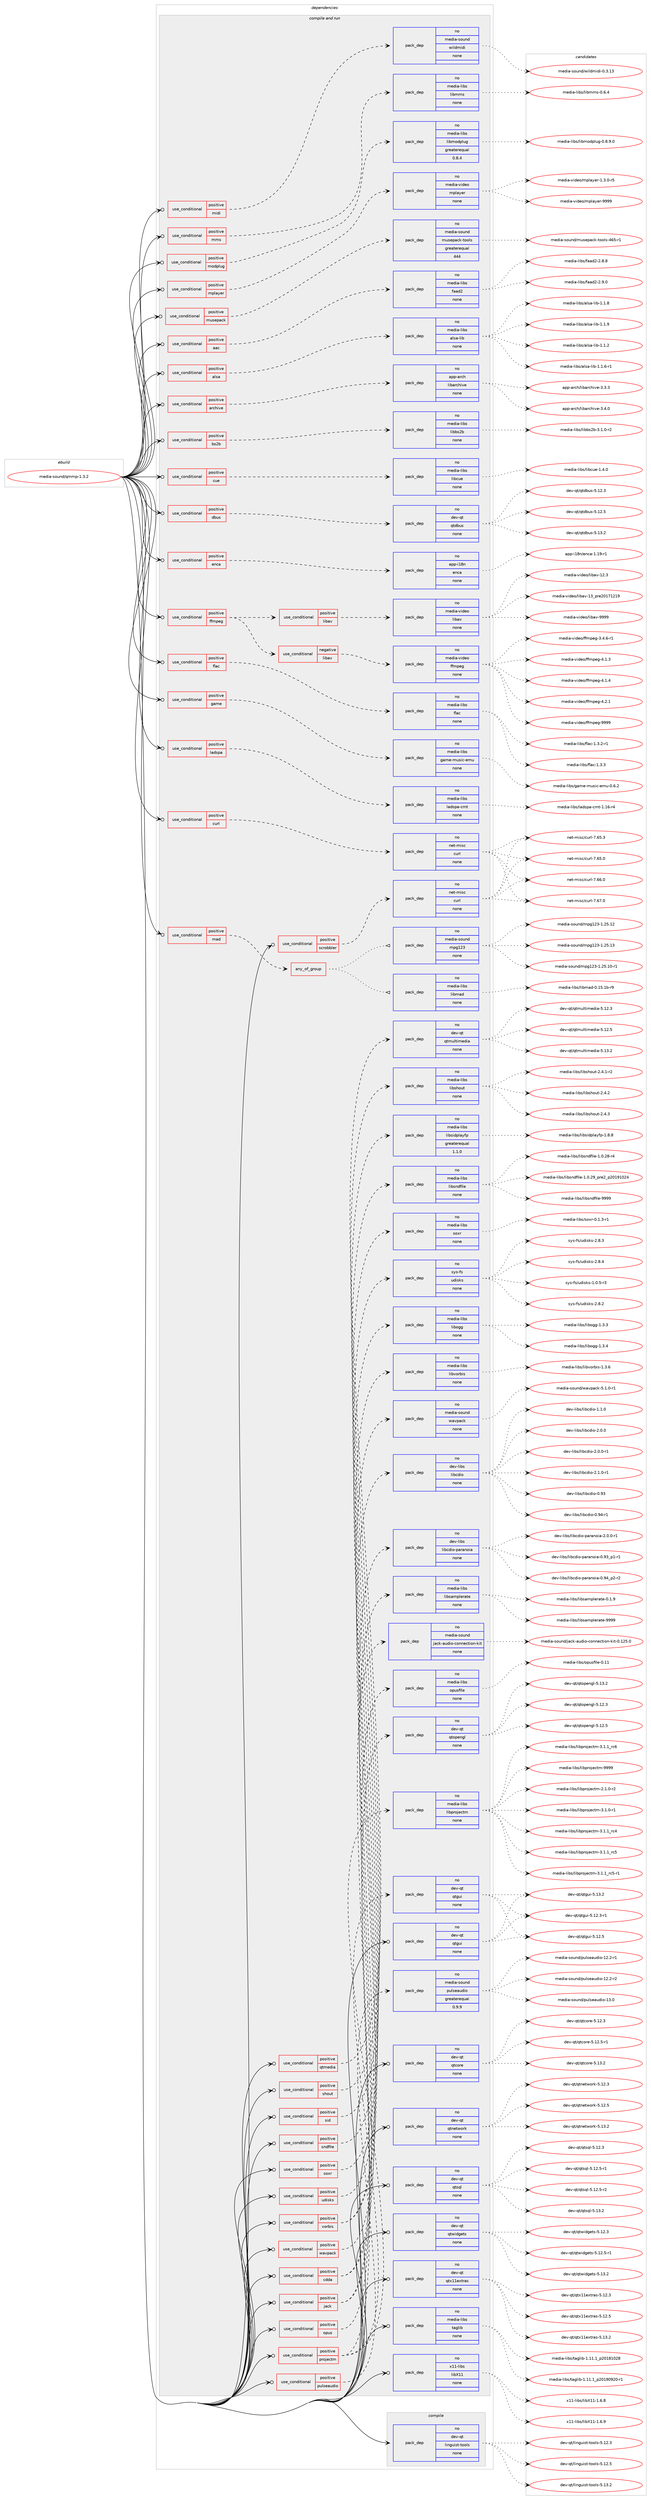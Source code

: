 digraph prolog {

# *************
# Graph options
# *************

newrank=true;
concentrate=true;
compound=true;
graph [rankdir=LR,fontname=Helvetica,fontsize=10,ranksep=1.5];#, ranksep=2.5, nodesep=0.2];
edge  [arrowhead=vee];
node  [fontname=Helvetica,fontsize=10];

# **********
# The ebuild
# **********

subgraph cluster_leftcol {
color=gray;
rank=same;
label=<<i>ebuild</i>>;
id [label="media-sound/qmmp-1.3.2", color=red, width=4, href="../media-sound/qmmp-1.3.2.svg"];
}

# ****************
# The dependencies
# ****************

subgraph cluster_midcol {
color=gray;
label=<<i>dependencies</i>>;
subgraph cluster_compile {
fillcolor="#eeeeee";
style=filled;
label=<<i>compile</i>>;
subgraph pack593724 {
dependency802664 [label=<<TABLE BORDER="0" CELLBORDER="1" CELLSPACING="0" CELLPADDING="4" WIDTH="220"><TR><TD ROWSPAN="6" CELLPADDING="30">pack_dep</TD></TR><TR><TD WIDTH="110">no</TD></TR><TR><TD>dev-qt</TD></TR><TR><TD>linguist-tools</TD></TR><TR><TD>none</TD></TR><TR><TD></TD></TR></TABLE>>, shape=none, color=blue];
}
id:e -> dependency802664:w [weight=20,style="solid",arrowhead="vee"];
}
subgraph cluster_compileandrun {
fillcolor="#eeeeee";
style=filled;
label=<<i>compile and run</i>>;
subgraph cond194912 {
dependency802665 [label=<<TABLE BORDER="0" CELLBORDER="1" CELLSPACING="0" CELLPADDING="4"><TR><TD ROWSPAN="3" CELLPADDING="10">use_conditional</TD></TR><TR><TD>positive</TD></TR><TR><TD>aac</TD></TR></TABLE>>, shape=none, color=red];
subgraph pack593725 {
dependency802666 [label=<<TABLE BORDER="0" CELLBORDER="1" CELLSPACING="0" CELLPADDING="4" WIDTH="220"><TR><TD ROWSPAN="6" CELLPADDING="30">pack_dep</TD></TR><TR><TD WIDTH="110">no</TD></TR><TR><TD>media-libs</TD></TR><TR><TD>faad2</TD></TR><TR><TD>none</TD></TR><TR><TD></TD></TR></TABLE>>, shape=none, color=blue];
}
dependency802665:e -> dependency802666:w [weight=20,style="dashed",arrowhead="vee"];
}
id:e -> dependency802665:w [weight=20,style="solid",arrowhead="odotvee"];
subgraph cond194913 {
dependency802667 [label=<<TABLE BORDER="0" CELLBORDER="1" CELLSPACING="0" CELLPADDING="4"><TR><TD ROWSPAN="3" CELLPADDING="10">use_conditional</TD></TR><TR><TD>positive</TD></TR><TR><TD>alsa</TD></TR></TABLE>>, shape=none, color=red];
subgraph pack593726 {
dependency802668 [label=<<TABLE BORDER="0" CELLBORDER="1" CELLSPACING="0" CELLPADDING="4" WIDTH="220"><TR><TD ROWSPAN="6" CELLPADDING="30">pack_dep</TD></TR><TR><TD WIDTH="110">no</TD></TR><TR><TD>media-libs</TD></TR><TR><TD>alsa-lib</TD></TR><TR><TD>none</TD></TR><TR><TD></TD></TR></TABLE>>, shape=none, color=blue];
}
dependency802667:e -> dependency802668:w [weight=20,style="dashed",arrowhead="vee"];
}
id:e -> dependency802667:w [weight=20,style="solid",arrowhead="odotvee"];
subgraph cond194914 {
dependency802669 [label=<<TABLE BORDER="0" CELLBORDER="1" CELLSPACING="0" CELLPADDING="4"><TR><TD ROWSPAN="3" CELLPADDING="10">use_conditional</TD></TR><TR><TD>positive</TD></TR><TR><TD>archive</TD></TR></TABLE>>, shape=none, color=red];
subgraph pack593727 {
dependency802670 [label=<<TABLE BORDER="0" CELLBORDER="1" CELLSPACING="0" CELLPADDING="4" WIDTH="220"><TR><TD ROWSPAN="6" CELLPADDING="30">pack_dep</TD></TR><TR><TD WIDTH="110">no</TD></TR><TR><TD>app-arch</TD></TR><TR><TD>libarchive</TD></TR><TR><TD>none</TD></TR><TR><TD></TD></TR></TABLE>>, shape=none, color=blue];
}
dependency802669:e -> dependency802670:w [weight=20,style="dashed",arrowhead="vee"];
}
id:e -> dependency802669:w [weight=20,style="solid",arrowhead="odotvee"];
subgraph cond194915 {
dependency802671 [label=<<TABLE BORDER="0" CELLBORDER="1" CELLSPACING="0" CELLPADDING="4"><TR><TD ROWSPAN="3" CELLPADDING="10">use_conditional</TD></TR><TR><TD>positive</TD></TR><TR><TD>bs2b</TD></TR></TABLE>>, shape=none, color=red];
subgraph pack593728 {
dependency802672 [label=<<TABLE BORDER="0" CELLBORDER="1" CELLSPACING="0" CELLPADDING="4" WIDTH="220"><TR><TD ROWSPAN="6" CELLPADDING="30">pack_dep</TD></TR><TR><TD WIDTH="110">no</TD></TR><TR><TD>media-libs</TD></TR><TR><TD>libbs2b</TD></TR><TR><TD>none</TD></TR><TR><TD></TD></TR></TABLE>>, shape=none, color=blue];
}
dependency802671:e -> dependency802672:w [weight=20,style="dashed",arrowhead="vee"];
}
id:e -> dependency802671:w [weight=20,style="solid",arrowhead="odotvee"];
subgraph cond194916 {
dependency802673 [label=<<TABLE BORDER="0" CELLBORDER="1" CELLSPACING="0" CELLPADDING="4"><TR><TD ROWSPAN="3" CELLPADDING="10">use_conditional</TD></TR><TR><TD>positive</TD></TR><TR><TD>cdda</TD></TR></TABLE>>, shape=none, color=red];
subgraph pack593729 {
dependency802674 [label=<<TABLE BORDER="0" CELLBORDER="1" CELLSPACING="0" CELLPADDING="4" WIDTH="220"><TR><TD ROWSPAN="6" CELLPADDING="30">pack_dep</TD></TR><TR><TD WIDTH="110">no</TD></TR><TR><TD>dev-libs</TD></TR><TR><TD>libcdio</TD></TR><TR><TD>none</TD></TR><TR><TD></TD></TR></TABLE>>, shape=none, color=blue];
}
dependency802673:e -> dependency802674:w [weight=20,style="dashed",arrowhead="vee"];
subgraph pack593730 {
dependency802675 [label=<<TABLE BORDER="0" CELLBORDER="1" CELLSPACING="0" CELLPADDING="4" WIDTH="220"><TR><TD ROWSPAN="6" CELLPADDING="30">pack_dep</TD></TR><TR><TD WIDTH="110">no</TD></TR><TR><TD>dev-libs</TD></TR><TR><TD>libcdio-paranoia</TD></TR><TR><TD>none</TD></TR><TR><TD></TD></TR></TABLE>>, shape=none, color=blue];
}
dependency802673:e -> dependency802675:w [weight=20,style="dashed",arrowhead="vee"];
}
id:e -> dependency802673:w [weight=20,style="solid",arrowhead="odotvee"];
subgraph cond194917 {
dependency802676 [label=<<TABLE BORDER="0" CELLBORDER="1" CELLSPACING="0" CELLPADDING="4"><TR><TD ROWSPAN="3" CELLPADDING="10">use_conditional</TD></TR><TR><TD>positive</TD></TR><TR><TD>cue</TD></TR></TABLE>>, shape=none, color=red];
subgraph pack593731 {
dependency802677 [label=<<TABLE BORDER="0" CELLBORDER="1" CELLSPACING="0" CELLPADDING="4" WIDTH="220"><TR><TD ROWSPAN="6" CELLPADDING="30">pack_dep</TD></TR><TR><TD WIDTH="110">no</TD></TR><TR><TD>media-libs</TD></TR><TR><TD>libcue</TD></TR><TR><TD>none</TD></TR><TR><TD></TD></TR></TABLE>>, shape=none, color=blue];
}
dependency802676:e -> dependency802677:w [weight=20,style="dashed",arrowhead="vee"];
}
id:e -> dependency802676:w [weight=20,style="solid",arrowhead="odotvee"];
subgraph cond194918 {
dependency802678 [label=<<TABLE BORDER="0" CELLBORDER="1" CELLSPACING="0" CELLPADDING="4"><TR><TD ROWSPAN="3" CELLPADDING="10">use_conditional</TD></TR><TR><TD>positive</TD></TR><TR><TD>curl</TD></TR></TABLE>>, shape=none, color=red];
subgraph pack593732 {
dependency802679 [label=<<TABLE BORDER="0" CELLBORDER="1" CELLSPACING="0" CELLPADDING="4" WIDTH="220"><TR><TD ROWSPAN="6" CELLPADDING="30">pack_dep</TD></TR><TR><TD WIDTH="110">no</TD></TR><TR><TD>net-misc</TD></TR><TR><TD>curl</TD></TR><TR><TD>none</TD></TR><TR><TD></TD></TR></TABLE>>, shape=none, color=blue];
}
dependency802678:e -> dependency802679:w [weight=20,style="dashed",arrowhead="vee"];
}
id:e -> dependency802678:w [weight=20,style="solid",arrowhead="odotvee"];
subgraph cond194919 {
dependency802680 [label=<<TABLE BORDER="0" CELLBORDER="1" CELLSPACING="0" CELLPADDING="4"><TR><TD ROWSPAN="3" CELLPADDING="10">use_conditional</TD></TR><TR><TD>positive</TD></TR><TR><TD>dbus</TD></TR></TABLE>>, shape=none, color=red];
subgraph pack593733 {
dependency802681 [label=<<TABLE BORDER="0" CELLBORDER="1" CELLSPACING="0" CELLPADDING="4" WIDTH="220"><TR><TD ROWSPAN="6" CELLPADDING="30">pack_dep</TD></TR><TR><TD WIDTH="110">no</TD></TR><TR><TD>dev-qt</TD></TR><TR><TD>qtdbus</TD></TR><TR><TD>none</TD></TR><TR><TD></TD></TR></TABLE>>, shape=none, color=blue];
}
dependency802680:e -> dependency802681:w [weight=20,style="dashed",arrowhead="vee"];
}
id:e -> dependency802680:w [weight=20,style="solid",arrowhead="odotvee"];
subgraph cond194920 {
dependency802682 [label=<<TABLE BORDER="0" CELLBORDER="1" CELLSPACING="0" CELLPADDING="4"><TR><TD ROWSPAN="3" CELLPADDING="10">use_conditional</TD></TR><TR><TD>positive</TD></TR><TR><TD>enca</TD></TR></TABLE>>, shape=none, color=red];
subgraph pack593734 {
dependency802683 [label=<<TABLE BORDER="0" CELLBORDER="1" CELLSPACING="0" CELLPADDING="4" WIDTH="220"><TR><TD ROWSPAN="6" CELLPADDING="30">pack_dep</TD></TR><TR><TD WIDTH="110">no</TD></TR><TR><TD>app-i18n</TD></TR><TR><TD>enca</TD></TR><TR><TD>none</TD></TR><TR><TD></TD></TR></TABLE>>, shape=none, color=blue];
}
dependency802682:e -> dependency802683:w [weight=20,style="dashed",arrowhead="vee"];
}
id:e -> dependency802682:w [weight=20,style="solid",arrowhead="odotvee"];
subgraph cond194921 {
dependency802684 [label=<<TABLE BORDER="0" CELLBORDER="1" CELLSPACING="0" CELLPADDING="4"><TR><TD ROWSPAN="3" CELLPADDING="10">use_conditional</TD></TR><TR><TD>positive</TD></TR><TR><TD>ffmpeg</TD></TR></TABLE>>, shape=none, color=red];
subgraph cond194922 {
dependency802685 [label=<<TABLE BORDER="0" CELLBORDER="1" CELLSPACING="0" CELLPADDING="4"><TR><TD ROWSPAN="3" CELLPADDING="10">use_conditional</TD></TR><TR><TD>negative</TD></TR><TR><TD>libav</TD></TR></TABLE>>, shape=none, color=red];
subgraph pack593735 {
dependency802686 [label=<<TABLE BORDER="0" CELLBORDER="1" CELLSPACING="0" CELLPADDING="4" WIDTH="220"><TR><TD ROWSPAN="6" CELLPADDING="30">pack_dep</TD></TR><TR><TD WIDTH="110">no</TD></TR><TR><TD>media-video</TD></TR><TR><TD>ffmpeg</TD></TR><TR><TD>none</TD></TR><TR><TD></TD></TR></TABLE>>, shape=none, color=blue];
}
dependency802685:e -> dependency802686:w [weight=20,style="dashed",arrowhead="vee"];
}
dependency802684:e -> dependency802685:w [weight=20,style="dashed",arrowhead="vee"];
subgraph cond194923 {
dependency802687 [label=<<TABLE BORDER="0" CELLBORDER="1" CELLSPACING="0" CELLPADDING="4"><TR><TD ROWSPAN="3" CELLPADDING="10">use_conditional</TD></TR><TR><TD>positive</TD></TR><TR><TD>libav</TD></TR></TABLE>>, shape=none, color=red];
subgraph pack593736 {
dependency802688 [label=<<TABLE BORDER="0" CELLBORDER="1" CELLSPACING="0" CELLPADDING="4" WIDTH="220"><TR><TD ROWSPAN="6" CELLPADDING="30">pack_dep</TD></TR><TR><TD WIDTH="110">no</TD></TR><TR><TD>media-video</TD></TR><TR><TD>libav</TD></TR><TR><TD>none</TD></TR><TR><TD></TD></TR></TABLE>>, shape=none, color=blue];
}
dependency802687:e -> dependency802688:w [weight=20,style="dashed",arrowhead="vee"];
}
dependency802684:e -> dependency802687:w [weight=20,style="dashed",arrowhead="vee"];
}
id:e -> dependency802684:w [weight=20,style="solid",arrowhead="odotvee"];
subgraph cond194924 {
dependency802689 [label=<<TABLE BORDER="0" CELLBORDER="1" CELLSPACING="0" CELLPADDING="4"><TR><TD ROWSPAN="3" CELLPADDING="10">use_conditional</TD></TR><TR><TD>positive</TD></TR><TR><TD>flac</TD></TR></TABLE>>, shape=none, color=red];
subgraph pack593737 {
dependency802690 [label=<<TABLE BORDER="0" CELLBORDER="1" CELLSPACING="0" CELLPADDING="4" WIDTH="220"><TR><TD ROWSPAN="6" CELLPADDING="30">pack_dep</TD></TR><TR><TD WIDTH="110">no</TD></TR><TR><TD>media-libs</TD></TR><TR><TD>flac</TD></TR><TR><TD>none</TD></TR><TR><TD></TD></TR></TABLE>>, shape=none, color=blue];
}
dependency802689:e -> dependency802690:w [weight=20,style="dashed",arrowhead="vee"];
}
id:e -> dependency802689:w [weight=20,style="solid",arrowhead="odotvee"];
subgraph cond194925 {
dependency802691 [label=<<TABLE BORDER="0" CELLBORDER="1" CELLSPACING="0" CELLPADDING="4"><TR><TD ROWSPAN="3" CELLPADDING="10">use_conditional</TD></TR><TR><TD>positive</TD></TR><TR><TD>game</TD></TR></TABLE>>, shape=none, color=red];
subgraph pack593738 {
dependency802692 [label=<<TABLE BORDER="0" CELLBORDER="1" CELLSPACING="0" CELLPADDING="4" WIDTH="220"><TR><TD ROWSPAN="6" CELLPADDING="30">pack_dep</TD></TR><TR><TD WIDTH="110">no</TD></TR><TR><TD>media-libs</TD></TR><TR><TD>game-music-emu</TD></TR><TR><TD>none</TD></TR><TR><TD></TD></TR></TABLE>>, shape=none, color=blue];
}
dependency802691:e -> dependency802692:w [weight=20,style="dashed",arrowhead="vee"];
}
id:e -> dependency802691:w [weight=20,style="solid",arrowhead="odotvee"];
subgraph cond194926 {
dependency802693 [label=<<TABLE BORDER="0" CELLBORDER="1" CELLSPACING="0" CELLPADDING="4"><TR><TD ROWSPAN="3" CELLPADDING="10">use_conditional</TD></TR><TR><TD>positive</TD></TR><TR><TD>jack</TD></TR></TABLE>>, shape=none, color=red];
subgraph pack593739 {
dependency802694 [label=<<TABLE BORDER="0" CELLBORDER="1" CELLSPACING="0" CELLPADDING="4" WIDTH="220"><TR><TD ROWSPAN="6" CELLPADDING="30">pack_dep</TD></TR><TR><TD WIDTH="110">no</TD></TR><TR><TD>media-libs</TD></TR><TR><TD>libsamplerate</TD></TR><TR><TD>none</TD></TR><TR><TD></TD></TR></TABLE>>, shape=none, color=blue];
}
dependency802693:e -> dependency802694:w [weight=20,style="dashed",arrowhead="vee"];
subgraph pack593740 {
dependency802695 [label=<<TABLE BORDER="0" CELLBORDER="1" CELLSPACING="0" CELLPADDING="4" WIDTH="220"><TR><TD ROWSPAN="6" CELLPADDING="30">pack_dep</TD></TR><TR><TD WIDTH="110">no</TD></TR><TR><TD>media-sound</TD></TR><TR><TD>jack-audio-connection-kit</TD></TR><TR><TD>none</TD></TR><TR><TD></TD></TR></TABLE>>, shape=none, color=blue];
}
dependency802693:e -> dependency802695:w [weight=20,style="dashed",arrowhead="vee"];
}
id:e -> dependency802693:w [weight=20,style="solid",arrowhead="odotvee"];
subgraph cond194927 {
dependency802696 [label=<<TABLE BORDER="0" CELLBORDER="1" CELLSPACING="0" CELLPADDING="4"><TR><TD ROWSPAN="3" CELLPADDING="10">use_conditional</TD></TR><TR><TD>positive</TD></TR><TR><TD>ladspa</TD></TR></TABLE>>, shape=none, color=red];
subgraph pack593741 {
dependency802697 [label=<<TABLE BORDER="0" CELLBORDER="1" CELLSPACING="0" CELLPADDING="4" WIDTH="220"><TR><TD ROWSPAN="6" CELLPADDING="30">pack_dep</TD></TR><TR><TD WIDTH="110">no</TD></TR><TR><TD>media-libs</TD></TR><TR><TD>ladspa-cmt</TD></TR><TR><TD>none</TD></TR><TR><TD></TD></TR></TABLE>>, shape=none, color=blue];
}
dependency802696:e -> dependency802697:w [weight=20,style="dashed",arrowhead="vee"];
}
id:e -> dependency802696:w [weight=20,style="solid",arrowhead="odotvee"];
subgraph cond194928 {
dependency802698 [label=<<TABLE BORDER="0" CELLBORDER="1" CELLSPACING="0" CELLPADDING="4"><TR><TD ROWSPAN="3" CELLPADDING="10">use_conditional</TD></TR><TR><TD>positive</TD></TR><TR><TD>mad</TD></TR></TABLE>>, shape=none, color=red];
subgraph any13580 {
dependency802699 [label=<<TABLE BORDER="0" CELLBORDER="1" CELLSPACING="0" CELLPADDING="4"><TR><TD CELLPADDING="10">any_of_group</TD></TR></TABLE>>, shape=none, color=red];subgraph pack593742 {
dependency802700 [label=<<TABLE BORDER="0" CELLBORDER="1" CELLSPACING="0" CELLPADDING="4" WIDTH="220"><TR><TD ROWSPAN="6" CELLPADDING="30">pack_dep</TD></TR><TR><TD WIDTH="110">no</TD></TR><TR><TD>media-libs</TD></TR><TR><TD>libmad</TD></TR><TR><TD>none</TD></TR><TR><TD></TD></TR></TABLE>>, shape=none, color=blue];
}
dependency802699:e -> dependency802700:w [weight=20,style="dotted",arrowhead="oinv"];
subgraph pack593743 {
dependency802701 [label=<<TABLE BORDER="0" CELLBORDER="1" CELLSPACING="0" CELLPADDING="4" WIDTH="220"><TR><TD ROWSPAN="6" CELLPADDING="30">pack_dep</TD></TR><TR><TD WIDTH="110">no</TD></TR><TR><TD>media-sound</TD></TR><TR><TD>mpg123</TD></TR><TR><TD>none</TD></TR><TR><TD></TD></TR></TABLE>>, shape=none, color=blue];
}
dependency802699:e -> dependency802701:w [weight=20,style="dotted",arrowhead="oinv"];
}
dependency802698:e -> dependency802699:w [weight=20,style="dashed",arrowhead="vee"];
}
id:e -> dependency802698:w [weight=20,style="solid",arrowhead="odotvee"];
subgraph cond194929 {
dependency802702 [label=<<TABLE BORDER="0" CELLBORDER="1" CELLSPACING="0" CELLPADDING="4"><TR><TD ROWSPAN="3" CELLPADDING="10">use_conditional</TD></TR><TR><TD>positive</TD></TR><TR><TD>midi</TD></TR></TABLE>>, shape=none, color=red];
subgraph pack593744 {
dependency802703 [label=<<TABLE BORDER="0" CELLBORDER="1" CELLSPACING="0" CELLPADDING="4" WIDTH="220"><TR><TD ROWSPAN="6" CELLPADDING="30">pack_dep</TD></TR><TR><TD WIDTH="110">no</TD></TR><TR><TD>media-sound</TD></TR><TR><TD>wildmidi</TD></TR><TR><TD>none</TD></TR><TR><TD></TD></TR></TABLE>>, shape=none, color=blue];
}
dependency802702:e -> dependency802703:w [weight=20,style="dashed",arrowhead="vee"];
}
id:e -> dependency802702:w [weight=20,style="solid",arrowhead="odotvee"];
subgraph cond194930 {
dependency802704 [label=<<TABLE BORDER="0" CELLBORDER="1" CELLSPACING="0" CELLPADDING="4"><TR><TD ROWSPAN="3" CELLPADDING="10">use_conditional</TD></TR><TR><TD>positive</TD></TR><TR><TD>mms</TD></TR></TABLE>>, shape=none, color=red];
subgraph pack593745 {
dependency802705 [label=<<TABLE BORDER="0" CELLBORDER="1" CELLSPACING="0" CELLPADDING="4" WIDTH="220"><TR><TD ROWSPAN="6" CELLPADDING="30">pack_dep</TD></TR><TR><TD WIDTH="110">no</TD></TR><TR><TD>media-libs</TD></TR><TR><TD>libmms</TD></TR><TR><TD>none</TD></TR><TR><TD></TD></TR></TABLE>>, shape=none, color=blue];
}
dependency802704:e -> dependency802705:w [weight=20,style="dashed",arrowhead="vee"];
}
id:e -> dependency802704:w [weight=20,style="solid",arrowhead="odotvee"];
subgraph cond194931 {
dependency802706 [label=<<TABLE BORDER="0" CELLBORDER="1" CELLSPACING="0" CELLPADDING="4"><TR><TD ROWSPAN="3" CELLPADDING="10">use_conditional</TD></TR><TR><TD>positive</TD></TR><TR><TD>modplug</TD></TR></TABLE>>, shape=none, color=red];
subgraph pack593746 {
dependency802707 [label=<<TABLE BORDER="0" CELLBORDER="1" CELLSPACING="0" CELLPADDING="4" WIDTH="220"><TR><TD ROWSPAN="6" CELLPADDING="30">pack_dep</TD></TR><TR><TD WIDTH="110">no</TD></TR><TR><TD>media-libs</TD></TR><TR><TD>libmodplug</TD></TR><TR><TD>greaterequal</TD></TR><TR><TD>0.8.4</TD></TR></TABLE>>, shape=none, color=blue];
}
dependency802706:e -> dependency802707:w [weight=20,style="dashed",arrowhead="vee"];
}
id:e -> dependency802706:w [weight=20,style="solid",arrowhead="odotvee"];
subgraph cond194932 {
dependency802708 [label=<<TABLE BORDER="0" CELLBORDER="1" CELLSPACING="0" CELLPADDING="4"><TR><TD ROWSPAN="3" CELLPADDING="10">use_conditional</TD></TR><TR><TD>positive</TD></TR><TR><TD>mplayer</TD></TR></TABLE>>, shape=none, color=red];
subgraph pack593747 {
dependency802709 [label=<<TABLE BORDER="0" CELLBORDER="1" CELLSPACING="0" CELLPADDING="4" WIDTH="220"><TR><TD ROWSPAN="6" CELLPADDING="30">pack_dep</TD></TR><TR><TD WIDTH="110">no</TD></TR><TR><TD>media-video</TD></TR><TR><TD>mplayer</TD></TR><TR><TD>none</TD></TR><TR><TD></TD></TR></TABLE>>, shape=none, color=blue];
}
dependency802708:e -> dependency802709:w [weight=20,style="dashed",arrowhead="vee"];
}
id:e -> dependency802708:w [weight=20,style="solid",arrowhead="odotvee"];
subgraph cond194933 {
dependency802710 [label=<<TABLE BORDER="0" CELLBORDER="1" CELLSPACING="0" CELLPADDING="4"><TR><TD ROWSPAN="3" CELLPADDING="10">use_conditional</TD></TR><TR><TD>positive</TD></TR><TR><TD>musepack</TD></TR></TABLE>>, shape=none, color=red];
subgraph pack593748 {
dependency802711 [label=<<TABLE BORDER="0" CELLBORDER="1" CELLSPACING="0" CELLPADDING="4" WIDTH="220"><TR><TD ROWSPAN="6" CELLPADDING="30">pack_dep</TD></TR><TR><TD WIDTH="110">no</TD></TR><TR><TD>media-sound</TD></TR><TR><TD>musepack-tools</TD></TR><TR><TD>greaterequal</TD></TR><TR><TD>444</TD></TR></TABLE>>, shape=none, color=blue];
}
dependency802710:e -> dependency802711:w [weight=20,style="dashed",arrowhead="vee"];
}
id:e -> dependency802710:w [weight=20,style="solid",arrowhead="odotvee"];
subgraph cond194934 {
dependency802712 [label=<<TABLE BORDER="0" CELLBORDER="1" CELLSPACING="0" CELLPADDING="4"><TR><TD ROWSPAN="3" CELLPADDING="10">use_conditional</TD></TR><TR><TD>positive</TD></TR><TR><TD>opus</TD></TR></TABLE>>, shape=none, color=red];
subgraph pack593749 {
dependency802713 [label=<<TABLE BORDER="0" CELLBORDER="1" CELLSPACING="0" CELLPADDING="4" WIDTH="220"><TR><TD ROWSPAN="6" CELLPADDING="30">pack_dep</TD></TR><TR><TD WIDTH="110">no</TD></TR><TR><TD>media-libs</TD></TR><TR><TD>opusfile</TD></TR><TR><TD>none</TD></TR><TR><TD></TD></TR></TABLE>>, shape=none, color=blue];
}
dependency802712:e -> dependency802713:w [weight=20,style="dashed",arrowhead="vee"];
}
id:e -> dependency802712:w [weight=20,style="solid",arrowhead="odotvee"];
subgraph cond194935 {
dependency802714 [label=<<TABLE BORDER="0" CELLBORDER="1" CELLSPACING="0" CELLPADDING="4"><TR><TD ROWSPAN="3" CELLPADDING="10">use_conditional</TD></TR><TR><TD>positive</TD></TR><TR><TD>projectm</TD></TR></TABLE>>, shape=none, color=red];
subgraph pack593750 {
dependency802715 [label=<<TABLE BORDER="0" CELLBORDER="1" CELLSPACING="0" CELLPADDING="4" WIDTH="220"><TR><TD ROWSPAN="6" CELLPADDING="30">pack_dep</TD></TR><TR><TD WIDTH="110">no</TD></TR><TR><TD>dev-qt</TD></TR><TR><TD>qtgui</TD></TR><TR><TD>none</TD></TR><TR><TD></TD></TR></TABLE>>, shape=none, color=blue];
}
dependency802714:e -> dependency802715:w [weight=20,style="dashed",arrowhead="vee"];
subgraph pack593751 {
dependency802716 [label=<<TABLE BORDER="0" CELLBORDER="1" CELLSPACING="0" CELLPADDING="4" WIDTH="220"><TR><TD ROWSPAN="6" CELLPADDING="30">pack_dep</TD></TR><TR><TD WIDTH="110">no</TD></TR><TR><TD>dev-qt</TD></TR><TR><TD>qtopengl</TD></TR><TR><TD>none</TD></TR><TR><TD></TD></TR></TABLE>>, shape=none, color=blue];
}
dependency802714:e -> dependency802716:w [weight=20,style="dashed",arrowhead="vee"];
subgraph pack593752 {
dependency802717 [label=<<TABLE BORDER="0" CELLBORDER="1" CELLSPACING="0" CELLPADDING="4" WIDTH="220"><TR><TD ROWSPAN="6" CELLPADDING="30">pack_dep</TD></TR><TR><TD WIDTH="110">no</TD></TR><TR><TD>media-libs</TD></TR><TR><TD>libprojectm</TD></TR><TR><TD>none</TD></TR><TR><TD></TD></TR></TABLE>>, shape=none, color=blue];
}
dependency802714:e -> dependency802717:w [weight=20,style="dashed",arrowhead="vee"];
}
id:e -> dependency802714:w [weight=20,style="solid",arrowhead="odotvee"];
subgraph cond194936 {
dependency802718 [label=<<TABLE BORDER="0" CELLBORDER="1" CELLSPACING="0" CELLPADDING="4"><TR><TD ROWSPAN="3" CELLPADDING="10">use_conditional</TD></TR><TR><TD>positive</TD></TR><TR><TD>pulseaudio</TD></TR></TABLE>>, shape=none, color=red];
subgraph pack593753 {
dependency802719 [label=<<TABLE BORDER="0" CELLBORDER="1" CELLSPACING="0" CELLPADDING="4" WIDTH="220"><TR><TD ROWSPAN="6" CELLPADDING="30">pack_dep</TD></TR><TR><TD WIDTH="110">no</TD></TR><TR><TD>media-sound</TD></TR><TR><TD>pulseaudio</TD></TR><TR><TD>greaterequal</TD></TR><TR><TD>0.9.9</TD></TR></TABLE>>, shape=none, color=blue];
}
dependency802718:e -> dependency802719:w [weight=20,style="dashed",arrowhead="vee"];
}
id:e -> dependency802718:w [weight=20,style="solid",arrowhead="odotvee"];
subgraph cond194937 {
dependency802720 [label=<<TABLE BORDER="0" CELLBORDER="1" CELLSPACING="0" CELLPADDING="4"><TR><TD ROWSPAN="3" CELLPADDING="10">use_conditional</TD></TR><TR><TD>positive</TD></TR><TR><TD>qtmedia</TD></TR></TABLE>>, shape=none, color=red];
subgraph pack593754 {
dependency802721 [label=<<TABLE BORDER="0" CELLBORDER="1" CELLSPACING="0" CELLPADDING="4" WIDTH="220"><TR><TD ROWSPAN="6" CELLPADDING="30">pack_dep</TD></TR><TR><TD WIDTH="110">no</TD></TR><TR><TD>dev-qt</TD></TR><TR><TD>qtmultimedia</TD></TR><TR><TD>none</TD></TR><TR><TD></TD></TR></TABLE>>, shape=none, color=blue];
}
dependency802720:e -> dependency802721:w [weight=20,style="dashed",arrowhead="vee"];
}
id:e -> dependency802720:w [weight=20,style="solid",arrowhead="odotvee"];
subgraph cond194938 {
dependency802722 [label=<<TABLE BORDER="0" CELLBORDER="1" CELLSPACING="0" CELLPADDING="4"><TR><TD ROWSPAN="3" CELLPADDING="10">use_conditional</TD></TR><TR><TD>positive</TD></TR><TR><TD>scrobbler</TD></TR></TABLE>>, shape=none, color=red];
subgraph pack593755 {
dependency802723 [label=<<TABLE BORDER="0" CELLBORDER="1" CELLSPACING="0" CELLPADDING="4" WIDTH="220"><TR><TD ROWSPAN="6" CELLPADDING="30">pack_dep</TD></TR><TR><TD WIDTH="110">no</TD></TR><TR><TD>net-misc</TD></TR><TR><TD>curl</TD></TR><TR><TD>none</TD></TR><TR><TD></TD></TR></TABLE>>, shape=none, color=blue];
}
dependency802722:e -> dependency802723:w [weight=20,style="dashed",arrowhead="vee"];
}
id:e -> dependency802722:w [weight=20,style="solid",arrowhead="odotvee"];
subgraph cond194939 {
dependency802724 [label=<<TABLE BORDER="0" CELLBORDER="1" CELLSPACING="0" CELLPADDING="4"><TR><TD ROWSPAN="3" CELLPADDING="10">use_conditional</TD></TR><TR><TD>positive</TD></TR><TR><TD>shout</TD></TR></TABLE>>, shape=none, color=red];
subgraph pack593756 {
dependency802725 [label=<<TABLE BORDER="0" CELLBORDER="1" CELLSPACING="0" CELLPADDING="4" WIDTH="220"><TR><TD ROWSPAN="6" CELLPADDING="30">pack_dep</TD></TR><TR><TD WIDTH="110">no</TD></TR><TR><TD>media-libs</TD></TR><TR><TD>libshout</TD></TR><TR><TD>none</TD></TR><TR><TD></TD></TR></TABLE>>, shape=none, color=blue];
}
dependency802724:e -> dependency802725:w [weight=20,style="dashed",arrowhead="vee"];
}
id:e -> dependency802724:w [weight=20,style="solid",arrowhead="odotvee"];
subgraph cond194940 {
dependency802726 [label=<<TABLE BORDER="0" CELLBORDER="1" CELLSPACING="0" CELLPADDING="4"><TR><TD ROWSPAN="3" CELLPADDING="10">use_conditional</TD></TR><TR><TD>positive</TD></TR><TR><TD>sid</TD></TR></TABLE>>, shape=none, color=red];
subgraph pack593757 {
dependency802727 [label=<<TABLE BORDER="0" CELLBORDER="1" CELLSPACING="0" CELLPADDING="4" WIDTH="220"><TR><TD ROWSPAN="6" CELLPADDING="30">pack_dep</TD></TR><TR><TD WIDTH="110">no</TD></TR><TR><TD>media-libs</TD></TR><TR><TD>libsidplayfp</TD></TR><TR><TD>greaterequal</TD></TR><TR><TD>1.1.0</TD></TR></TABLE>>, shape=none, color=blue];
}
dependency802726:e -> dependency802727:w [weight=20,style="dashed",arrowhead="vee"];
}
id:e -> dependency802726:w [weight=20,style="solid",arrowhead="odotvee"];
subgraph cond194941 {
dependency802728 [label=<<TABLE BORDER="0" CELLBORDER="1" CELLSPACING="0" CELLPADDING="4"><TR><TD ROWSPAN="3" CELLPADDING="10">use_conditional</TD></TR><TR><TD>positive</TD></TR><TR><TD>sndfile</TD></TR></TABLE>>, shape=none, color=red];
subgraph pack593758 {
dependency802729 [label=<<TABLE BORDER="0" CELLBORDER="1" CELLSPACING="0" CELLPADDING="4" WIDTH="220"><TR><TD ROWSPAN="6" CELLPADDING="30">pack_dep</TD></TR><TR><TD WIDTH="110">no</TD></TR><TR><TD>media-libs</TD></TR><TR><TD>libsndfile</TD></TR><TR><TD>none</TD></TR><TR><TD></TD></TR></TABLE>>, shape=none, color=blue];
}
dependency802728:e -> dependency802729:w [weight=20,style="dashed",arrowhead="vee"];
}
id:e -> dependency802728:w [weight=20,style="solid",arrowhead="odotvee"];
subgraph cond194942 {
dependency802730 [label=<<TABLE BORDER="0" CELLBORDER="1" CELLSPACING="0" CELLPADDING="4"><TR><TD ROWSPAN="3" CELLPADDING="10">use_conditional</TD></TR><TR><TD>positive</TD></TR><TR><TD>soxr</TD></TR></TABLE>>, shape=none, color=red];
subgraph pack593759 {
dependency802731 [label=<<TABLE BORDER="0" CELLBORDER="1" CELLSPACING="0" CELLPADDING="4" WIDTH="220"><TR><TD ROWSPAN="6" CELLPADDING="30">pack_dep</TD></TR><TR><TD WIDTH="110">no</TD></TR><TR><TD>media-libs</TD></TR><TR><TD>soxr</TD></TR><TR><TD>none</TD></TR><TR><TD></TD></TR></TABLE>>, shape=none, color=blue];
}
dependency802730:e -> dependency802731:w [weight=20,style="dashed",arrowhead="vee"];
}
id:e -> dependency802730:w [weight=20,style="solid",arrowhead="odotvee"];
subgraph cond194943 {
dependency802732 [label=<<TABLE BORDER="0" CELLBORDER="1" CELLSPACING="0" CELLPADDING="4"><TR><TD ROWSPAN="3" CELLPADDING="10">use_conditional</TD></TR><TR><TD>positive</TD></TR><TR><TD>udisks</TD></TR></TABLE>>, shape=none, color=red];
subgraph pack593760 {
dependency802733 [label=<<TABLE BORDER="0" CELLBORDER="1" CELLSPACING="0" CELLPADDING="4" WIDTH="220"><TR><TD ROWSPAN="6" CELLPADDING="30">pack_dep</TD></TR><TR><TD WIDTH="110">no</TD></TR><TR><TD>sys-fs</TD></TR><TR><TD>udisks</TD></TR><TR><TD>none</TD></TR><TR><TD></TD></TR></TABLE>>, shape=none, color=blue];
}
dependency802732:e -> dependency802733:w [weight=20,style="dashed",arrowhead="vee"];
}
id:e -> dependency802732:w [weight=20,style="solid",arrowhead="odotvee"];
subgraph cond194944 {
dependency802734 [label=<<TABLE BORDER="0" CELLBORDER="1" CELLSPACING="0" CELLPADDING="4"><TR><TD ROWSPAN="3" CELLPADDING="10">use_conditional</TD></TR><TR><TD>positive</TD></TR><TR><TD>vorbis</TD></TR></TABLE>>, shape=none, color=red];
subgraph pack593761 {
dependency802735 [label=<<TABLE BORDER="0" CELLBORDER="1" CELLSPACING="0" CELLPADDING="4" WIDTH="220"><TR><TD ROWSPAN="6" CELLPADDING="30">pack_dep</TD></TR><TR><TD WIDTH="110">no</TD></TR><TR><TD>media-libs</TD></TR><TR><TD>libogg</TD></TR><TR><TD>none</TD></TR><TR><TD></TD></TR></TABLE>>, shape=none, color=blue];
}
dependency802734:e -> dependency802735:w [weight=20,style="dashed",arrowhead="vee"];
subgraph pack593762 {
dependency802736 [label=<<TABLE BORDER="0" CELLBORDER="1" CELLSPACING="0" CELLPADDING="4" WIDTH="220"><TR><TD ROWSPAN="6" CELLPADDING="30">pack_dep</TD></TR><TR><TD WIDTH="110">no</TD></TR><TR><TD>media-libs</TD></TR><TR><TD>libvorbis</TD></TR><TR><TD>none</TD></TR><TR><TD></TD></TR></TABLE>>, shape=none, color=blue];
}
dependency802734:e -> dependency802736:w [weight=20,style="dashed",arrowhead="vee"];
}
id:e -> dependency802734:w [weight=20,style="solid",arrowhead="odotvee"];
subgraph cond194945 {
dependency802737 [label=<<TABLE BORDER="0" CELLBORDER="1" CELLSPACING="0" CELLPADDING="4"><TR><TD ROWSPAN="3" CELLPADDING="10">use_conditional</TD></TR><TR><TD>positive</TD></TR><TR><TD>wavpack</TD></TR></TABLE>>, shape=none, color=red];
subgraph pack593763 {
dependency802738 [label=<<TABLE BORDER="0" CELLBORDER="1" CELLSPACING="0" CELLPADDING="4" WIDTH="220"><TR><TD ROWSPAN="6" CELLPADDING="30">pack_dep</TD></TR><TR><TD WIDTH="110">no</TD></TR><TR><TD>media-sound</TD></TR><TR><TD>wavpack</TD></TR><TR><TD>none</TD></TR><TR><TD></TD></TR></TABLE>>, shape=none, color=blue];
}
dependency802737:e -> dependency802738:w [weight=20,style="dashed",arrowhead="vee"];
}
id:e -> dependency802737:w [weight=20,style="solid",arrowhead="odotvee"];
subgraph pack593764 {
dependency802739 [label=<<TABLE BORDER="0" CELLBORDER="1" CELLSPACING="0" CELLPADDING="4" WIDTH="220"><TR><TD ROWSPAN="6" CELLPADDING="30">pack_dep</TD></TR><TR><TD WIDTH="110">no</TD></TR><TR><TD>dev-qt</TD></TR><TR><TD>qtcore</TD></TR><TR><TD>none</TD></TR><TR><TD></TD></TR></TABLE>>, shape=none, color=blue];
}
id:e -> dependency802739:w [weight=20,style="solid",arrowhead="odotvee"];
subgraph pack593765 {
dependency802740 [label=<<TABLE BORDER="0" CELLBORDER="1" CELLSPACING="0" CELLPADDING="4" WIDTH="220"><TR><TD ROWSPAN="6" CELLPADDING="30">pack_dep</TD></TR><TR><TD WIDTH="110">no</TD></TR><TR><TD>dev-qt</TD></TR><TR><TD>qtgui</TD></TR><TR><TD>none</TD></TR><TR><TD></TD></TR></TABLE>>, shape=none, color=blue];
}
id:e -> dependency802740:w [weight=20,style="solid",arrowhead="odotvee"];
subgraph pack593766 {
dependency802741 [label=<<TABLE BORDER="0" CELLBORDER="1" CELLSPACING="0" CELLPADDING="4" WIDTH="220"><TR><TD ROWSPAN="6" CELLPADDING="30">pack_dep</TD></TR><TR><TD WIDTH="110">no</TD></TR><TR><TD>dev-qt</TD></TR><TR><TD>qtnetwork</TD></TR><TR><TD>none</TD></TR><TR><TD></TD></TR></TABLE>>, shape=none, color=blue];
}
id:e -> dependency802741:w [weight=20,style="solid",arrowhead="odotvee"];
subgraph pack593767 {
dependency802742 [label=<<TABLE BORDER="0" CELLBORDER="1" CELLSPACING="0" CELLPADDING="4" WIDTH="220"><TR><TD ROWSPAN="6" CELLPADDING="30">pack_dep</TD></TR><TR><TD WIDTH="110">no</TD></TR><TR><TD>dev-qt</TD></TR><TR><TD>qtsql</TD></TR><TR><TD>none</TD></TR><TR><TD></TD></TR></TABLE>>, shape=none, color=blue];
}
id:e -> dependency802742:w [weight=20,style="solid",arrowhead="odotvee"];
subgraph pack593768 {
dependency802743 [label=<<TABLE BORDER="0" CELLBORDER="1" CELLSPACING="0" CELLPADDING="4" WIDTH="220"><TR><TD ROWSPAN="6" CELLPADDING="30">pack_dep</TD></TR><TR><TD WIDTH="110">no</TD></TR><TR><TD>dev-qt</TD></TR><TR><TD>qtwidgets</TD></TR><TR><TD>none</TD></TR><TR><TD></TD></TR></TABLE>>, shape=none, color=blue];
}
id:e -> dependency802743:w [weight=20,style="solid",arrowhead="odotvee"];
subgraph pack593769 {
dependency802744 [label=<<TABLE BORDER="0" CELLBORDER="1" CELLSPACING="0" CELLPADDING="4" WIDTH="220"><TR><TD ROWSPAN="6" CELLPADDING="30">pack_dep</TD></TR><TR><TD WIDTH="110">no</TD></TR><TR><TD>dev-qt</TD></TR><TR><TD>qtx11extras</TD></TR><TR><TD>none</TD></TR><TR><TD></TD></TR></TABLE>>, shape=none, color=blue];
}
id:e -> dependency802744:w [weight=20,style="solid",arrowhead="odotvee"];
subgraph pack593770 {
dependency802745 [label=<<TABLE BORDER="0" CELLBORDER="1" CELLSPACING="0" CELLPADDING="4" WIDTH="220"><TR><TD ROWSPAN="6" CELLPADDING="30">pack_dep</TD></TR><TR><TD WIDTH="110">no</TD></TR><TR><TD>media-libs</TD></TR><TR><TD>taglib</TD></TR><TR><TD>none</TD></TR><TR><TD></TD></TR></TABLE>>, shape=none, color=blue];
}
id:e -> dependency802745:w [weight=20,style="solid",arrowhead="odotvee"];
subgraph pack593771 {
dependency802746 [label=<<TABLE BORDER="0" CELLBORDER="1" CELLSPACING="0" CELLPADDING="4" WIDTH="220"><TR><TD ROWSPAN="6" CELLPADDING="30">pack_dep</TD></TR><TR><TD WIDTH="110">no</TD></TR><TR><TD>x11-libs</TD></TR><TR><TD>libX11</TD></TR><TR><TD>none</TD></TR><TR><TD></TD></TR></TABLE>>, shape=none, color=blue];
}
id:e -> dependency802746:w [weight=20,style="solid",arrowhead="odotvee"];
}
subgraph cluster_run {
fillcolor="#eeeeee";
style=filled;
label=<<i>run</i>>;
}
}

# **************
# The candidates
# **************

subgraph cluster_choices {
rank=same;
color=gray;
label=<<i>candidates</i>>;

subgraph choice593724 {
color=black;
nodesep=1;
choice10010111845113116471081051101031171051151164511611111110811545534649504651 [label="dev-qt/linguist-tools-5.12.3", color=red, width=4,href="../dev-qt/linguist-tools-5.12.3.svg"];
choice10010111845113116471081051101031171051151164511611111110811545534649504653 [label="dev-qt/linguist-tools-5.12.5", color=red, width=4,href="../dev-qt/linguist-tools-5.12.5.svg"];
choice10010111845113116471081051101031171051151164511611111110811545534649514650 [label="dev-qt/linguist-tools-5.13.2", color=red, width=4,href="../dev-qt/linguist-tools-5.13.2.svg"];
dependency802664:e -> choice10010111845113116471081051101031171051151164511611111110811545534649504651:w [style=dotted,weight="100"];
dependency802664:e -> choice10010111845113116471081051101031171051151164511611111110811545534649504653:w [style=dotted,weight="100"];
dependency802664:e -> choice10010111845113116471081051101031171051151164511611111110811545534649514650:w [style=dotted,weight="100"];
}
subgraph choice593725 {
color=black;
nodesep=1;
choice10910110010597451081059811547102979710050455046564656 [label="media-libs/faad2-2.8.8", color=red, width=4,href="../media-libs/faad2-2.8.8.svg"];
choice10910110010597451081059811547102979710050455046574648 [label="media-libs/faad2-2.9.0", color=red, width=4,href="../media-libs/faad2-2.9.0.svg"];
dependency802666:e -> choice10910110010597451081059811547102979710050455046564656:w [style=dotted,weight="100"];
dependency802666:e -> choice10910110010597451081059811547102979710050455046574648:w [style=dotted,weight="100"];
}
subgraph choice593726 {
color=black;
nodesep=1;
choice1091011001059745108105981154797108115974510810598454946494650 [label="media-libs/alsa-lib-1.1.2", color=red, width=4,href="../media-libs/alsa-lib-1.1.2.svg"];
choice10910110010597451081059811547971081159745108105984549464946544511449 [label="media-libs/alsa-lib-1.1.6-r1", color=red, width=4,href="../media-libs/alsa-lib-1.1.6-r1.svg"];
choice1091011001059745108105981154797108115974510810598454946494656 [label="media-libs/alsa-lib-1.1.8", color=red, width=4,href="../media-libs/alsa-lib-1.1.8.svg"];
choice1091011001059745108105981154797108115974510810598454946494657 [label="media-libs/alsa-lib-1.1.9", color=red, width=4,href="../media-libs/alsa-lib-1.1.9.svg"];
dependency802668:e -> choice1091011001059745108105981154797108115974510810598454946494650:w [style=dotted,weight="100"];
dependency802668:e -> choice10910110010597451081059811547971081159745108105984549464946544511449:w [style=dotted,weight="100"];
dependency802668:e -> choice1091011001059745108105981154797108115974510810598454946494656:w [style=dotted,weight="100"];
dependency802668:e -> choice1091011001059745108105981154797108115974510810598454946494657:w [style=dotted,weight="100"];
}
subgraph choice593727 {
color=black;
nodesep=1;
choice9711211245971149910447108105989711499104105118101455146514651 [label="app-arch/libarchive-3.3.3", color=red, width=4,href="../app-arch/libarchive-3.3.3.svg"];
choice9711211245971149910447108105989711499104105118101455146524648 [label="app-arch/libarchive-3.4.0", color=red, width=4,href="../app-arch/libarchive-3.4.0.svg"];
dependency802670:e -> choice9711211245971149910447108105989711499104105118101455146514651:w [style=dotted,weight="100"];
dependency802670:e -> choice9711211245971149910447108105989711499104105118101455146524648:w [style=dotted,weight="100"];
}
subgraph choice593728 {
color=black;
nodesep=1;
choice10910110010597451081059811547108105989811550984551464946484511450 [label="media-libs/libbs2b-3.1.0-r2", color=red, width=4,href="../media-libs/libbs2b-3.1.0-r2.svg"];
dependency802672:e -> choice10910110010597451081059811547108105989811550984551464946484511450:w [style=dotted,weight="100"];
}
subgraph choice593729 {
color=black;
nodesep=1;
choice10010111845108105981154710810598991001051114548465751 [label="dev-libs/libcdio-0.93", color=red, width=4,href="../dev-libs/libcdio-0.93.svg"];
choice100101118451081059811547108105989910010511145484657524511449 [label="dev-libs/libcdio-0.94-r1", color=red, width=4,href="../dev-libs/libcdio-0.94-r1.svg"];
choice1001011184510810598115471081059899100105111454946494648 [label="dev-libs/libcdio-1.1.0", color=red, width=4,href="../dev-libs/libcdio-1.1.0.svg"];
choice1001011184510810598115471081059899100105111455046484648 [label="dev-libs/libcdio-2.0.0", color=red, width=4,href="../dev-libs/libcdio-2.0.0.svg"];
choice10010111845108105981154710810598991001051114550464846484511449 [label="dev-libs/libcdio-2.0.0-r1", color=red, width=4,href="../dev-libs/libcdio-2.0.0-r1.svg"];
choice10010111845108105981154710810598991001051114550464946484511449 [label="dev-libs/libcdio-2.1.0-r1", color=red, width=4,href="../dev-libs/libcdio-2.1.0-r1.svg"];
dependency802674:e -> choice10010111845108105981154710810598991001051114548465751:w [style=dotted,weight="100"];
dependency802674:e -> choice100101118451081059811547108105989910010511145484657524511449:w [style=dotted,weight="100"];
dependency802674:e -> choice1001011184510810598115471081059899100105111454946494648:w [style=dotted,weight="100"];
dependency802674:e -> choice1001011184510810598115471081059899100105111455046484648:w [style=dotted,weight="100"];
dependency802674:e -> choice10010111845108105981154710810598991001051114550464846484511449:w [style=dotted,weight="100"];
dependency802674:e -> choice10010111845108105981154710810598991001051114550464946484511449:w [style=dotted,weight="100"];
}
subgraph choice593730 {
color=black;
nodesep=1;
choice100101118451081059811547108105989910010511145112971149711011110597454846575195112494511449 [label="dev-libs/libcdio-paranoia-0.93_p1-r1", color=red, width=4,href="../dev-libs/libcdio-paranoia-0.93_p1-r1.svg"];
choice100101118451081059811547108105989910010511145112971149711011110597454846575295112504511450 [label="dev-libs/libcdio-paranoia-0.94_p2-r2", color=red, width=4,href="../dev-libs/libcdio-paranoia-0.94_p2-r2.svg"];
choice1001011184510810598115471081059899100105111451129711497110111105974550464846484511449 [label="dev-libs/libcdio-paranoia-2.0.0-r1", color=red, width=4,href="../dev-libs/libcdio-paranoia-2.0.0-r1.svg"];
dependency802675:e -> choice100101118451081059811547108105989910010511145112971149711011110597454846575195112494511449:w [style=dotted,weight="100"];
dependency802675:e -> choice100101118451081059811547108105989910010511145112971149711011110597454846575295112504511450:w [style=dotted,weight="100"];
dependency802675:e -> choice1001011184510810598115471081059899100105111451129711497110111105974550464846484511449:w [style=dotted,weight="100"];
}
subgraph choice593731 {
color=black;
nodesep=1;
choice109101100105974510810598115471081059899117101454946524648 [label="media-libs/libcue-1.4.0", color=red, width=4,href="../media-libs/libcue-1.4.0.svg"];
dependency802677:e -> choice109101100105974510810598115471081059899117101454946524648:w [style=dotted,weight="100"];
}
subgraph choice593732 {
color=black;
nodesep=1;
choice1101011164510910511599479911711410845554654534648 [label="net-misc/curl-7.65.0", color=red, width=4,href="../net-misc/curl-7.65.0.svg"];
choice1101011164510910511599479911711410845554654534651 [label="net-misc/curl-7.65.3", color=red, width=4,href="../net-misc/curl-7.65.3.svg"];
choice1101011164510910511599479911711410845554654544648 [label="net-misc/curl-7.66.0", color=red, width=4,href="../net-misc/curl-7.66.0.svg"];
choice1101011164510910511599479911711410845554654554648 [label="net-misc/curl-7.67.0", color=red, width=4,href="../net-misc/curl-7.67.0.svg"];
dependency802679:e -> choice1101011164510910511599479911711410845554654534648:w [style=dotted,weight="100"];
dependency802679:e -> choice1101011164510910511599479911711410845554654534651:w [style=dotted,weight="100"];
dependency802679:e -> choice1101011164510910511599479911711410845554654544648:w [style=dotted,weight="100"];
dependency802679:e -> choice1101011164510910511599479911711410845554654554648:w [style=dotted,weight="100"];
}
subgraph choice593733 {
color=black;
nodesep=1;
choice10010111845113116471131161009811711545534649504651 [label="dev-qt/qtdbus-5.12.3", color=red, width=4,href="../dev-qt/qtdbus-5.12.3.svg"];
choice10010111845113116471131161009811711545534649504653 [label="dev-qt/qtdbus-5.12.5", color=red, width=4,href="../dev-qt/qtdbus-5.12.5.svg"];
choice10010111845113116471131161009811711545534649514650 [label="dev-qt/qtdbus-5.13.2", color=red, width=4,href="../dev-qt/qtdbus-5.13.2.svg"];
dependency802681:e -> choice10010111845113116471131161009811711545534649504651:w [style=dotted,weight="100"];
dependency802681:e -> choice10010111845113116471131161009811711545534649504653:w [style=dotted,weight="100"];
dependency802681:e -> choice10010111845113116471131161009811711545534649514650:w [style=dotted,weight="100"];
}
subgraph choice593734 {
color=black;
nodesep=1;
choice9711211245105495611047101110999745494649574511449 [label="app-i18n/enca-1.19-r1", color=red, width=4,href="../app-i18n/enca-1.19-r1.svg"];
dependency802683:e -> choice9711211245105495611047101110999745494649574511449:w [style=dotted,weight="100"];
}
subgraph choice593735 {
color=black;
nodesep=1;
choice1091011001059745118105100101111471021021091121011034551465246544511449 [label="media-video/ffmpeg-3.4.6-r1", color=red, width=4,href="../media-video/ffmpeg-3.4.6-r1.svg"];
choice109101100105974511810510010111147102102109112101103455246494651 [label="media-video/ffmpeg-4.1.3", color=red, width=4,href="../media-video/ffmpeg-4.1.3.svg"];
choice109101100105974511810510010111147102102109112101103455246494652 [label="media-video/ffmpeg-4.1.4", color=red, width=4,href="../media-video/ffmpeg-4.1.4.svg"];
choice109101100105974511810510010111147102102109112101103455246504649 [label="media-video/ffmpeg-4.2.1", color=red, width=4,href="../media-video/ffmpeg-4.2.1.svg"];
choice1091011001059745118105100101111471021021091121011034557575757 [label="media-video/ffmpeg-9999", color=red, width=4,href="../media-video/ffmpeg-9999.svg"];
dependency802686:e -> choice1091011001059745118105100101111471021021091121011034551465246544511449:w [style=dotted,weight="100"];
dependency802686:e -> choice109101100105974511810510010111147102102109112101103455246494651:w [style=dotted,weight="100"];
dependency802686:e -> choice109101100105974511810510010111147102102109112101103455246494652:w [style=dotted,weight="100"];
dependency802686:e -> choice109101100105974511810510010111147102102109112101103455246504649:w [style=dotted,weight="100"];
dependency802686:e -> choice1091011001059745118105100101111471021021091121011034557575757:w [style=dotted,weight="100"];
}
subgraph choice593736 {
color=black;
nodesep=1;
choice10910110010597451181051001011114710810598971184549504651 [label="media-video/libav-12.3", color=red, width=4,href="../media-video/libav-12.3.svg"];
choice1091011001059745118105100101111471081059897118454951951121141015048495549504957 [label="media-video/libav-13_pre20171219", color=red, width=4,href="../media-video/libav-13_pre20171219.svg"];
choice10910110010597451181051001011114710810598971184557575757 [label="media-video/libav-9999", color=red, width=4,href="../media-video/libav-9999.svg"];
dependency802688:e -> choice10910110010597451181051001011114710810598971184549504651:w [style=dotted,weight="100"];
dependency802688:e -> choice1091011001059745118105100101111471081059897118454951951121141015048495549504957:w [style=dotted,weight="100"];
dependency802688:e -> choice10910110010597451181051001011114710810598971184557575757:w [style=dotted,weight="100"];
}
subgraph choice593737 {
color=black;
nodesep=1;
choice1091011001059745108105981154710210897994549465146504511449 [label="media-libs/flac-1.3.2-r1", color=red, width=4,href="../media-libs/flac-1.3.2-r1.svg"];
choice109101100105974510810598115471021089799454946514651 [label="media-libs/flac-1.3.3", color=red, width=4,href="../media-libs/flac-1.3.3.svg"];
dependency802690:e -> choice1091011001059745108105981154710210897994549465146504511449:w [style=dotted,weight="100"];
dependency802690:e -> choice109101100105974510810598115471021089799454946514651:w [style=dotted,weight="100"];
}
subgraph choice593738 {
color=black;
nodesep=1;
choice1091011001059745108105981154710397109101451091171151059945101109117454846544650 [label="media-libs/game-music-emu-0.6.2", color=red, width=4,href="../media-libs/game-music-emu-0.6.2.svg"];
dependency802692:e -> choice1091011001059745108105981154710397109101451091171151059945101109117454846544650:w [style=dotted,weight="100"];
}
subgraph choice593739 {
color=black;
nodesep=1;
choice10910110010597451081059811547108105981159710911210810111497116101454846494657 [label="media-libs/libsamplerate-0.1.9", color=red, width=4,href="../media-libs/libsamplerate-0.1.9.svg"];
choice109101100105974510810598115471081059811597109112108101114971161014557575757 [label="media-libs/libsamplerate-9999", color=red, width=4,href="../media-libs/libsamplerate-9999.svg"];
dependency802694:e -> choice10910110010597451081059811547108105981159710911210810111497116101454846494657:w [style=dotted,weight="100"];
dependency802694:e -> choice109101100105974510810598115471081059811597109112108101114971161014557575757:w [style=dotted,weight="100"];
}
subgraph choice593740 {
color=black;
nodesep=1;
choice10910110010597451151111171101004710697991074597117100105111459911111011010199116105111110451071051164548464950534648 [label="media-sound/jack-audio-connection-kit-0.125.0", color=red, width=4,href="../media-sound/jack-audio-connection-kit-0.125.0.svg"];
dependency802695:e -> choice10910110010597451151111171101004710697991074597117100105111459911111011010199116105111110451071051164548464950534648:w [style=dotted,weight="100"];
}
subgraph choice593741 {
color=black;
nodesep=1;
choice109101100105974510810598115471089710011511297459910911645494649544511452 [label="media-libs/ladspa-cmt-1.16-r4", color=red, width=4,href="../media-libs/ladspa-cmt-1.16-r4.svg"];
dependency802697:e -> choice109101100105974510810598115471089710011511297459910911645494649544511452:w [style=dotted,weight="100"];
}
subgraph choice593742 {
color=black;
nodesep=1;
choice10910110010597451081059811547108105981099710045484649534649984511457 [label="media-libs/libmad-0.15.1b-r9", color=red, width=4,href="../media-libs/libmad-0.15.1b-r9.svg"];
dependency802700:e -> choice10910110010597451081059811547108105981099710045484649534649984511457:w [style=dotted,weight="100"];
}
subgraph choice593743 {
color=black;
nodesep=1;
choice10910110010597451151111171101004710911210349505145494650534649484511449 [label="media-sound/mpg123-1.25.10-r1", color=red, width=4,href="../media-sound/mpg123-1.25.10-r1.svg"];
choice1091011001059745115111117110100471091121034950514549465053464950 [label="media-sound/mpg123-1.25.12", color=red, width=4,href="../media-sound/mpg123-1.25.12.svg"];
choice1091011001059745115111117110100471091121034950514549465053464951 [label="media-sound/mpg123-1.25.13", color=red, width=4,href="../media-sound/mpg123-1.25.13.svg"];
dependency802701:e -> choice10910110010597451151111171101004710911210349505145494650534649484511449:w [style=dotted,weight="100"];
dependency802701:e -> choice1091011001059745115111117110100471091121034950514549465053464950:w [style=dotted,weight="100"];
dependency802701:e -> choice1091011001059745115111117110100471091121034950514549465053464951:w [style=dotted,weight="100"];
}
subgraph choice593744 {
color=black;
nodesep=1;
choice10910110010597451151111171101004711910510810010910510010545484651464951 [label="media-sound/wildmidi-0.3.13", color=red, width=4,href="../media-sound/wildmidi-0.3.13.svg"];
dependency802703:e -> choice10910110010597451151111171101004711910510810010910510010545484651464951:w [style=dotted,weight="100"];
}
subgraph choice593745 {
color=black;
nodesep=1;
choice1091011001059745108105981154710810598109109115454846544652 [label="media-libs/libmms-0.6.4", color=red, width=4,href="../media-libs/libmms-0.6.4.svg"];
dependency802705:e -> choice1091011001059745108105981154710810598109109115454846544652:w [style=dotted,weight="100"];
}
subgraph choice593746 {
color=black;
nodesep=1;
choice10910110010597451081059811547108105981091111001121081171034548465646574648 [label="media-libs/libmodplug-0.8.9.0", color=red, width=4,href="../media-libs/libmodplug-0.8.9.0.svg"];
dependency802707:e -> choice10910110010597451081059811547108105981091111001121081171034548465646574648:w [style=dotted,weight="100"];
}
subgraph choice593747 {
color=black;
nodesep=1;
choice109101100105974511810510010111147109112108971211011144549465146484511453 [label="media-video/mplayer-1.3.0-r5", color=red, width=4,href="../media-video/mplayer-1.3.0-r5.svg"];
choice109101100105974511810510010111147109112108971211011144557575757 [label="media-video/mplayer-9999", color=red, width=4,href="../media-video/mplayer-9999.svg"];
dependency802709:e -> choice109101100105974511810510010111147109112108971211011144549465146484511453:w [style=dotted,weight="100"];
dependency802709:e -> choice109101100105974511810510010111147109112108971211011144557575757:w [style=dotted,weight="100"];
}
subgraph choice593748 {
color=black;
nodesep=1;
choice109101100105974511511111711010047109117115101112979910745116111111108115455254534511449 [label="media-sound/musepack-tools-465-r1", color=red, width=4,href="../media-sound/musepack-tools-465-r1.svg"];
dependency802711:e -> choice109101100105974511511111711010047109117115101112979910745116111111108115455254534511449:w [style=dotted,weight="100"];
}
subgraph choice593749 {
color=black;
nodesep=1;
choice109101100105974510810598115471111121171151021051081014548464949 [label="media-libs/opusfile-0.11", color=red, width=4,href="../media-libs/opusfile-0.11.svg"];
dependency802713:e -> choice109101100105974510810598115471111121171151021051081014548464949:w [style=dotted,weight="100"];
}
subgraph choice593750 {
color=black;
nodesep=1;
choice1001011184511311647113116103117105455346495046514511449 [label="dev-qt/qtgui-5.12.3-r1", color=red, width=4,href="../dev-qt/qtgui-5.12.3-r1.svg"];
choice100101118451131164711311610311710545534649504653 [label="dev-qt/qtgui-5.12.5", color=red, width=4,href="../dev-qt/qtgui-5.12.5.svg"];
choice100101118451131164711311610311710545534649514650 [label="dev-qt/qtgui-5.13.2", color=red, width=4,href="../dev-qt/qtgui-5.13.2.svg"];
dependency802715:e -> choice1001011184511311647113116103117105455346495046514511449:w [style=dotted,weight="100"];
dependency802715:e -> choice100101118451131164711311610311710545534649504653:w [style=dotted,weight="100"];
dependency802715:e -> choice100101118451131164711311610311710545534649514650:w [style=dotted,weight="100"];
}
subgraph choice593751 {
color=black;
nodesep=1;
choice100101118451131164711311611111210111010310845534649504651 [label="dev-qt/qtopengl-5.12.3", color=red, width=4,href="../dev-qt/qtopengl-5.12.3.svg"];
choice100101118451131164711311611111210111010310845534649504653 [label="dev-qt/qtopengl-5.12.5", color=red, width=4,href="../dev-qt/qtopengl-5.12.5.svg"];
choice100101118451131164711311611111210111010310845534649514650 [label="dev-qt/qtopengl-5.13.2", color=red, width=4,href="../dev-qt/qtopengl-5.13.2.svg"];
dependency802716:e -> choice100101118451131164711311611111210111010310845534649504651:w [style=dotted,weight="100"];
dependency802716:e -> choice100101118451131164711311611111210111010310845534649504653:w [style=dotted,weight="100"];
dependency802716:e -> choice100101118451131164711311611111210111010310845534649514650:w [style=dotted,weight="100"];
}
subgraph choice593752 {
color=black;
nodesep=1;
choice1091011001059745108105981154710810598112114111106101991161094550464946484511450 [label="media-libs/libprojectm-2.1.0-r2", color=red, width=4,href="../media-libs/libprojectm-2.1.0-r2.svg"];
choice1091011001059745108105981154710810598112114111106101991161094551464946484511449 [label="media-libs/libprojectm-3.1.0-r1", color=red, width=4,href="../media-libs/libprojectm-3.1.0-r1.svg"];
choice109101100105974510810598115471081059811211411110610199116109455146494649951149952 [label="media-libs/libprojectm-3.1.1_rc4", color=red, width=4,href="../media-libs/libprojectm-3.1.1_rc4.svg"];
choice109101100105974510810598115471081059811211411110610199116109455146494649951149953 [label="media-libs/libprojectm-3.1.1_rc5", color=red, width=4,href="../media-libs/libprojectm-3.1.1_rc5.svg"];
choice1091011001059745108105981154710810598112114111106101991161094551464946499511499534511449 [label="media-libs/libprojectm-3.1.1_rc5-r1", color=red, width=4,href="../media-libs/libprojectm-3.1.1_rc5-r1.svg"];
choice109101100105974510810598115471081059811211411110610199116109455146494649951149954 [label="media-libs/libprojectm-3.1.1_rc6", color=red, width=4,href="../media-libs/libprojectm-3.1.1_rc6.svg"];
choice1091011001059745108105981154710810598112114111106101991161094557575757 [label="media-libs/libprojectm-9999", color=red, width=4,href="../media-libs/libprojectm-9999.svg"];
dependency802717:e -> choice1091011001059745108105981154710810598112114111106101991161094550464946484511450:w [style=dotted,weight="100"];
dependency802717:e -> choice1091011001059745108105981154710810598112114111106101991161094551464946484511449:w [style=dotted,weight="100"];
dependency802717:e -> choice109101100105974510810598115471081059811211411110610199116109455146494649951149952:w [style=dotted,weight="100"];
dependency802717:e -> choice109101100105974510810598115471081059811211411110610199116109455146494649951149953:w [style=dotted,weight="100"];
dependency802717:e -> choice1091011001059745108105981154710810598112114111106101991161094551464946499511499534511449:w [style=dotted,weight="100"];
dependency802717:e -> choice109101100105974510810598115471081059811211411110610199116109455146494649951149954:w [style=dotted,weight="100"];
dependency802717:e -> choice1091011001059745108105981154710810598112114111106101991161094557575757:w [style=dotted,weight="100"];
}
subgraph choice593753 {
color=black;
nodesep=1;
choice1091011001059745115111117110100471121171081151019711710010511145495046504511449 [label="media-sound/pulseaudio-12.2-r1", color=red, width=4,href="../media-sound/pulseaudio-12.2-r1.svg"];
choice1091011001059745115111117110100471121171081151019711710010511145495046504511450 [label="media-sound/pulseaudio-12.2-r2", color=red, width=4,href="../media-sound/pulseaudio-12.2-r2.svg"];
choice109101100105974511511111711010047112117108115101971171001051114549514648 [label="media-sound/pulseaudio-13.0", color=red, width=4,href="../media-sound/pulseaudio-13.0.svg"];
dependency802719:e -> choice1091011001059745115111117110100471121171081151019711710010511145495046504511449:w [style=dotted,weight="100"];
dependency802719:e -> choice1091011001059745115111117110100471121171081151019711710010511145495046504511450:w [style=dotted,weight="100"];
dependency802719:e -> choice109101100105974511511111711010047112117108115101971171001051114549514648:w [style=dotted,weight="100"];
}
subgraph choice593754 {
color=black;
nodesep=1;
choice10010111845113116471131161091171081161051091011001059745534649504651 [label="dev-qt/qtmultimedia-5.12.3", color=red, width=4,href="../dev-qt/qtmultimedia-5.12.3.svg"];
choice10010111845113116471131161091171081161051091011001059745534649504653 [label="dev-qt/qtmultimedia-5.12.5", color=red, width=4,href="../dev-qt/qtmultimedia-5.12.5.svg"];
choice10010111845113116471131161091171081161051091011001059745534649514650 [label="dev-qt/qtmultimedia-5.13.2", color=red, width=4,href="../dev-qt/qtmultimedia-5.13.2.svg"];
dependency802721:e -> choice10010111845113116471131161091171081161051091011001059745534649504651:w [style=dotted,weight="100"];
dependency802721:e -> choice10010111845113116471131161091171081161051091011001059745534649504653:w [style=dotted,weight="100"];
dependency802721:e -> choice10010111845113116471131161091171081161051091011001059745534649514650:w [style=dotted,weight="100"];
}
subgraph choice593755 {
color=black;
nodesep=1;
choice1101011164510910511599479911711410845554654534648 [label="net-misc/curl-7.65.0", color=red, width=4,href="../net-misc/curl-7.65.0.svg"];
choice1101011164510910511599479911711410845554654534651 [label="net-misc/curl-7.65.3", color=red, width=4,href="../net-misc/curl-7.65.3.svg"];
choice1101011164510910511599479911711410845554654544648 [label="net-misc/curl-7.66.0", color=red, width=4,href="../net-misc/curl-7.66.0.svg"];
choice1101011164510910511599479911711410845554654554648 [label="net-misc/curl-7.67.0", color=red, width=4,href="../net-misc/curl-7.67.0.svg"];
dependency802723:e -> choice1101011164510910511599479911711410845554654534648:w [style=dotted,weight="100"];
dependency802723:e -> choice1101011164510910511599479911711410845554654534651:w [style=dotted,weight="100"];
dependency802723:e -> choice1101011164510910511599479911711410845554654544648:w [style=dotted,weight="100"];
dependency802723:e -> choice1101011164510910511599479911711410845554654554648:w [style=dotted,weight="100"];
}
subgraph choice593756 {
color=black;
nodesep=1;
choice10910110010597451081059811547108105981151041111171164550465246494511450 [label="media-libs/libshout-2.4.1-r2", color=red, width=4,href="../media-libs/libshout-2.4.1-r2.svg"];
choice1091011001059745108105981154710810598115104111117116455046524650 [label="media-libs/libshout-2.4.2", color=red, width=4,href="../media-libs/libshout-2.4.2.svg"];
choice1091011001059745108105981154710810598115104111117116455046524651 [label="media-libs/libshout-2.4.3", color=red, width=4,href="../media-libs/libshout-2.4.3.svg"];
dependency802725:e -> choice10910110010597451081059811547108105981151041111171164550465246494511450:w [style=dotted,weight="100"];
dependency802725:e -> choice1091011001059745108105981154710810598115104111117116455046524650:w [style=dotted,weight="100"];
dependency802725:e -> choice1091011001059745108105981154710810598115104111117116455046524651:w [style=dotted,weight="100"];
}
subgraph choice593757 {
color=black;
nodesep=1;
choice109101100105974510810598115471081059811510510011210897121102112454946564656 [label="media-libs/libsidplayfp-1.8.8", color=red, width=4,href="../media-libs/libsidplayfp-1.8.8.svg"];
dependency802727:e -> choice109101100105974510810598115471081059811510510011210897121102112454946564656:w [style=dotted,weight="100"];
}
subgraph choice593758 {
color=black;
nodesep=1;
choice1091011001059745108105981154710810598115110100102105108101454946484650564511452 [label="media-libs/libsndfile-1.0.28-r4", color=red, width=4,href="../media-libs/libsndfile-1.0.28-r4.svg"];
choice1091011001059745108105981154710810598115110100102105108101454946484650579511211410150951125048495749485052 [label="media-libs/libsndfile-1.0.29_pre2_p20191024", color=red, width=4,href="../media-libs/libsndfile-1.0.29_pre2_p20191024.svg"];
choice10910110010597451081059811547108105981151101001021051081014557575757 [label="media-libs/libsndfile-9999", color=red, width=4,href="../media-libs/libsndfile-9999.svg"];
dependency802729:e -> choice1091011001059745108105981154710810598115110100102105108101454946484650564511452:w [style=dotted,weight="100"];
dependency802729:e -> choice1091011001059745108105981154710810598115110100102105108101454946484650579511211410150951125048495749485052:w [style=dotted,weight="100"];
dependency802729:e -> choice10910110010597451081059811547108105981151101001021051081014557575757:w [style=dotted,weight="100"];
}
subgraph choice593759 {
color=black;
nodesep=1;
choice109101100105974510810598115471151111201144548464946514511449 [label="media-libs/soxr-0.1.3-r1", color=red, width=4,href="../media-libs/soxr-0.1.3-r1.svg"];
dependency802731:e -> choice109101100105974510810598115471151111201144548464946514511449:w [style=dotted,weight="100"];
}
subgraph choice593760 {
color=black;
nodesep=1;
choice11512111545102115471171001051151071154549464846534511451 [label="sys-fs/udisks-1.0.5-r3", color=red, width=4,href="../sys-fs/udisks-1.0.5-r3.svg"];
choice1151211154510211547117100105115107115455046564650 [label="sys-fs/udisks-2.8.2", color=red, width=4,href="../sys-fs/udisks-2.8.2.svg"];
choice1151211154510211547117100105115107115455046564651 [label="sys-fs/udisks-2.8.3", color=red, width=4,href="../sys-fs/udisks-2.8.3.svg"];
choice1151211154510211547117100105115107115455046564652 [label="sys-fs/udisks-2.8.4", color=red, width=4,href="../sys-fs/udisks-2.8.4.svg"];
dependency802733:e -> choice11512111545102115471171001051151071154549464846534511451:w [style=dotted,weight="100"];
dependency802733:e -> choice1151211154510211547117100105115107115455046564650:w [style=dotted,weight="100"];
dependency802733:e -> choice1151211154510211547117100105115107115455046564651:w [style=dotted,weight="100"];
dependency802733:e -> choice1151211154510211547117100105115107115455046564652:w [style=dotted,weight="100"];
}
subgraph choice593761 {
color=black;
nodesep=1;
choice1091011001059745108105981154710810598111103103454946514651 [label="media-libs/libogg-1.3.3", color=red, width=4,href="../media-libs/libogg-1.3.3.svg"];
choice1091011001059745108105981154710810598111103103454946514652 [label="media-libs/libogg-1.3.4", color=red, width=4,href="../media-libs/libogg-1.3.4.svg"];
dependency802735:e -> choice1091011001059745108105981154710810598111103103454946514651:w [style=dotted,weight="100"];
dependency802735:e -> choice1091011001059745108105981154710810598111103103454946514652:w [style=dotted,weight="100"];
}
subgraph choice593762 {
color=black;
nodesep=1;
choice109101100105974510810598115471081059811811111498105115454946514654 [label="media-libs/libvorbis-1.3.6", color=red, width=4,href="../media-libs/libvorbis-1.3.6.svg"];
dependency802736:e -> choice109101100105974510810598115471081059811811111498105115454946514654:w [style=dotted,weight="100"];
}
subgraph choice593763 {
color=black;
nodesep=1;
choice1091011001059745115111117110100471199711811297991074553464946484511449 [label="media-sound/wavpack-5.1.0-r1", color=red, width=4,href="../media-sound/wavpack-5.1.0-r1.svg"];
dependency802738:e -> choice1091011001059745115111117110100471199711811297991074553464946484511449:w [style=dotted,weight="100"];
}
subgraph choice593764 {
color=black;
nodesep=1;
choice10010111845113116471131169911111410145534649504651 [label="dev-qt/qtcore-5.12.3", color=red, width=4,href="../dev-qt/qtcore-5.12.3.svg"];
choice100101118451131164711311699111114101455346495046534511449 [label="dev-qt/qtcore-5.12.5-r1", color=red, width=4,href="../dev-qt/qtcore-5.12.5-r1.svg"];
choice10010111845113116471131169911111410145534649514650 [label="dev-qt/qtcore-5.13.2", color=red, width=4,href="../dev-qt/qtcore-5.13.2.svg"];
dependency802739:e -> choice10010111845113116471131169911111410145534649504651:w [style=dotted,weight="100"];
dependency802739:e -> choice100101118451131164711311699111114101455346495046534511449:w [style=dotted,weight="100"];
dependency802739:e -> choice10010111845113116471131169911111410145534649514650:w [style=dotted,weight="100"];
}
subgraph choice593765 {
color=black;
nodesep=1;
choice1001011184511311647113116103117105455346495046514511449 [label="dev-qt/qtgui-5.12.3-r1", color=red, width=4,href="../dev-qt/qtgui-5.12.3-r1.svg"];
choice100101118451131164711311610311710545534649504653 [label="dev-qt/qtgui-5.12.5", color=red, width=4,href="../dev-qt/qtgui-5.12.5.svg"];
choice100101118451131164711311610311710545534649514650 [label="dev-qt/qtgui-5.13.2", color=red, width=4,href="../dev-qt/qtgui-5.13.2.svg"];
dependency802740:e -> choice1001011184511311647113116103117105455346495046514511449:w [style=dotted,weight="100"];
dependency802740:e -> choice100101118451131164711311610311710545534649504653:w [style=dotted,weight="100"];
dependency802740:e -> choice100101118451131164711311610311710545534649514650:w [style=dotted,weight="100"];
}
subgraph choice593766 {
color=black;
nodesep=1;
choice100101118451131164711311611010111611911111410745534649504651 [label="dev-qt/qtnetwork-5.12.3", color=red, width=4,href="../dev-qt/qtnetwork-5.12.3.svg"];
choice100101118451131164711311611010111611911111410745534649504653 [label="dev-qt/qtnetwork-5.12.5", color=red, width=4,href="../dev-qt/qtnetwork-5.12.5.svg"];
choice100101118451131164711311611010111611911111410745534649514650 [label="dev-qt/qtnetwork-5.13.2", color=red, width=4,href="../dev-qt/qtnetwork-5.13.2.svg"];
dependency802741:e -> choice100101118451131164711311611010111611911111410745534649504651:w [style=dotted,weight="100"];
dependency802741:e -> choice100101118451131164711311611010111611911111410745534649504653:w [style=dotted,weight="100"];
dependency802741:e -> choice100101118451131164711311611010111611911111410745534649514650:w [style=dotted,weight="100"];
}
subgraph choice593767 {
color=black;
nodesep=1;
choice100101118451131164711311611511310845534649504651 [label="dev-qt/qtsql-5.12.3", color=red, width=4,href="../dev-qt/qtsql-5.12.3.svg"];
choice1001011184511311647113116115113108455346495046534511449 [label="dev-qt/qtsql-5.12.5-r1", color=red, width=4,href="../dev-qt/qtsql-5.12.5-r1.svg"];
choice1001011184511311647113116115113108455346495046534511450 [label="dev-qt/qtsql-5.12.5-r2", color=red, width=4,href="../dev-qt/qtsql-5.12.5-r2.svg"];
choice100101118451131164711311611511310845534649514650 [label="dev-qt/qtsql-5.13.2", color=red, width=4,href="../dev-qt/qtsql-5.13.2.svg"];
dependency802742:e -> choice100101118451131164711311611511310845534649504651:w [style=dotted,weight="100"];
dependency802742:e -> choice1001011184511311647113116115113108455346495046534511449:w [style=dotted,weight="100"];
dependency802742:e -> choice1001011184511311647113116115113108455346495046534511450:w [style=dotted,weight="100"];
dependency802742:e -> choice100101118451131164711311611511310845534649514650:w [style=dotted,weight="100"];
}
subgraph choice593768 {
color=black;
nodesep=1;
choice100101118451131164711311611910510010310111611545534649504651 [label="dev-qt/qtwidgets-5.12.3", color=red, width=4,href="../dev-qt/qtwidgets-5.12.3.svg"];
choice1001011184511311647113116119105100103101116115455346495046534511449 [label="dev-qt/qtwidgets-5.12.5-r1", color=red, width=4,href="../dev-qt/qtwidgets-5.12.5-r1.svg"];
choice100101118451131164711311611910510010310111611545534649514650 [label="dev-qt/qtwidgets-5.13.2", color=red, width=4,href="../dev-qt/qtwidgets-5.13.2.svg"];
dependency802743:e -> choice100101118451131164711311611910510010310111611545534649504651:w [style=dotted,weight="100"];
dependency802743:e -> choice1001011184511311647113116119105100103101116115455346495046534511449:w [style=dotted,weight="100"];
dependency802743:e -> choice100101118451131164711311611910510010310111611545534649514650:w [style=dotted,weight="100"];
}
subgraph choice593769 {
color=black;
nodesep=1;
choice100101118451131164711311612049491011201161149711545534649504651 [label="dev-qt/qtx11extras-5.12.3", color=red, width=4,href="../dev-qt/qtx11extras-5.12.3.svg"];
choice100101118451131164711311612049491011201161149711545534649504653 [label="dev-qt/qtx11extras-5.12.5", color=red, width=4,href="../dev-qt/qtx11extras-5.12.5.svg"];
choice100101118451131164711311612049491011201161149711545534649514650 [label="dev-qt/qtx11extras-5.13.2", color=red, width=4,href="../dev-qt/qtx11extras-5.13.2.svg"];
dependency802744:e -> choice100101118451131164711311612049491011201161149711545534649504651:w [style=dotted,weight="100"];
dependency802744:e -> choice100101118451131164711311612049491011201161149711545534649504653:w [style=dotted,weight="100"];
dependency802744:e -> choice100101118451131164711311612049491011201161149711545534649514650:w [style=dotted,weight="100"];
}
subgraph choice593770 {
color=black;
nodesep=1;
choice10910110010597451081059811547116971031081059845494649494649951125048495649485056 [label="media-libs/taglib-1.11.1_p20181028", color=red, width=4,href="../media-libs/taglib-1.11.1_p20181028.svg"];
choice109101100105974510810598115471169710310810598454946494946499511250484957485750484511449 [label="media-libs/taglib-1.11.1_p20190920-r1", color=red, width=4,href="../media-libs/taglib-1.11.1_p20190920-r1.svg"];
dependency802745:e -> choice10910110010597451081059811547116971031081059845494649494649951125048495649485056:w [style=dotted,weight="100"];
dependency802745:e -> choice109101100105974510810598115471169710310810598454946494946499511250484957485750484511449:w [style=dotted,weight="100"];
}
subgraph choice593771 {
color=black;
nodesep=1;
choice120494945108105981154710810598884949454946544656 [label="x11-libs/libX11-1.6.8", color=red, width=4,href="../x11-libs/libX11-1.6.8.svg"];
choice120494945108105981154710810598884949454946544657 [label="x11-libs/libX11-1.6.9", color=red, width=4,href="../x11-libs/libX11-1.6.9.svg"];
dependency802746:e -> choice120494945108105981154710810598884949454946544656:w [style=dotted,weight="100"];
dependency802746:e -> choice120494945108105981154710810598884949454946544657:w [style=dotted,weight="100"];
}
}

}
